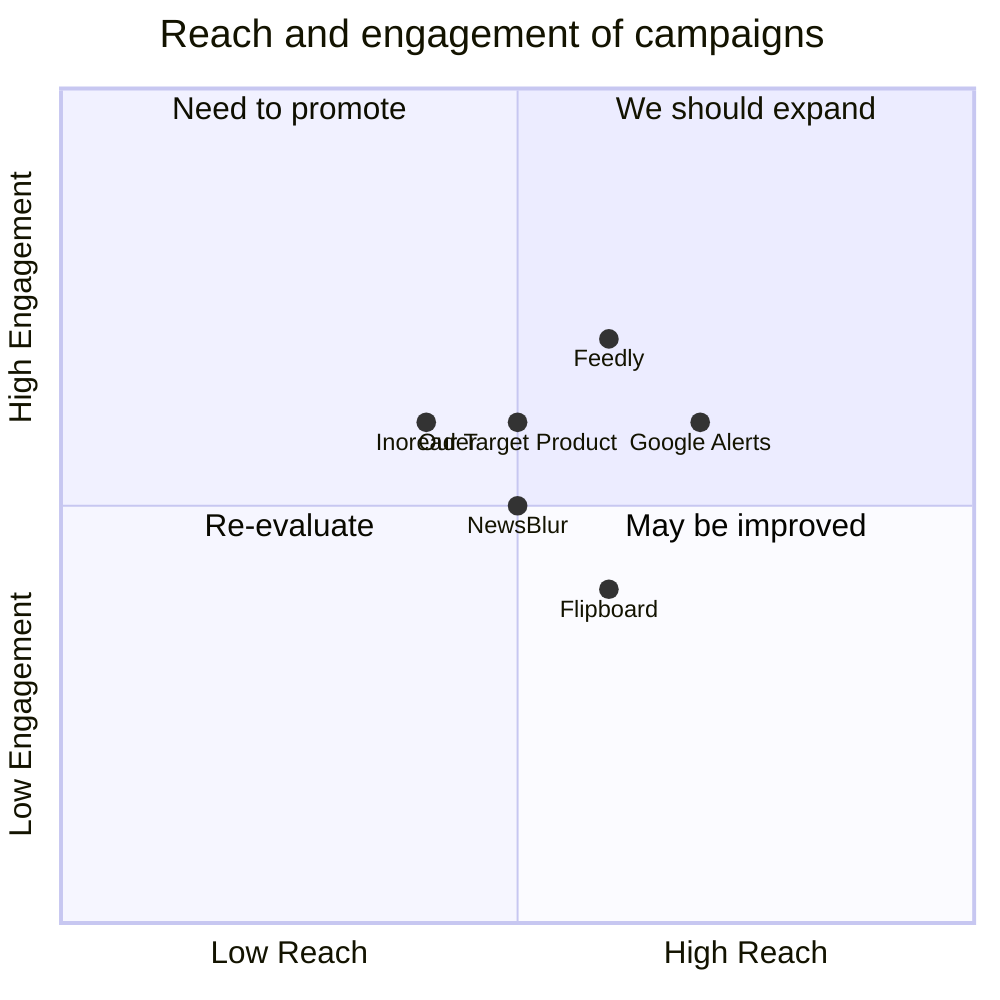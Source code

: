 quadrantChart
    title Reach and engagement of campaigns
    x-axis Low Reach --> High Reach
    y-axis Low Engagement --> High Engagement
    quadrant-1 We should expand
    quadrant-2 Need to promote
    quadrant-3 Re-evaluate
    quadrant-4 May be improved
    "Google Alerts": [0.7, 0.6]
    "Feedly": [0.6, 0.7]
    "NewsBlur": [0.5, 0.5]
    "Inoreader": [0.4, 0.6]
    "Flipboard": [0.6, 0.4]
    "Our Target Product": [0.5, 0.6]